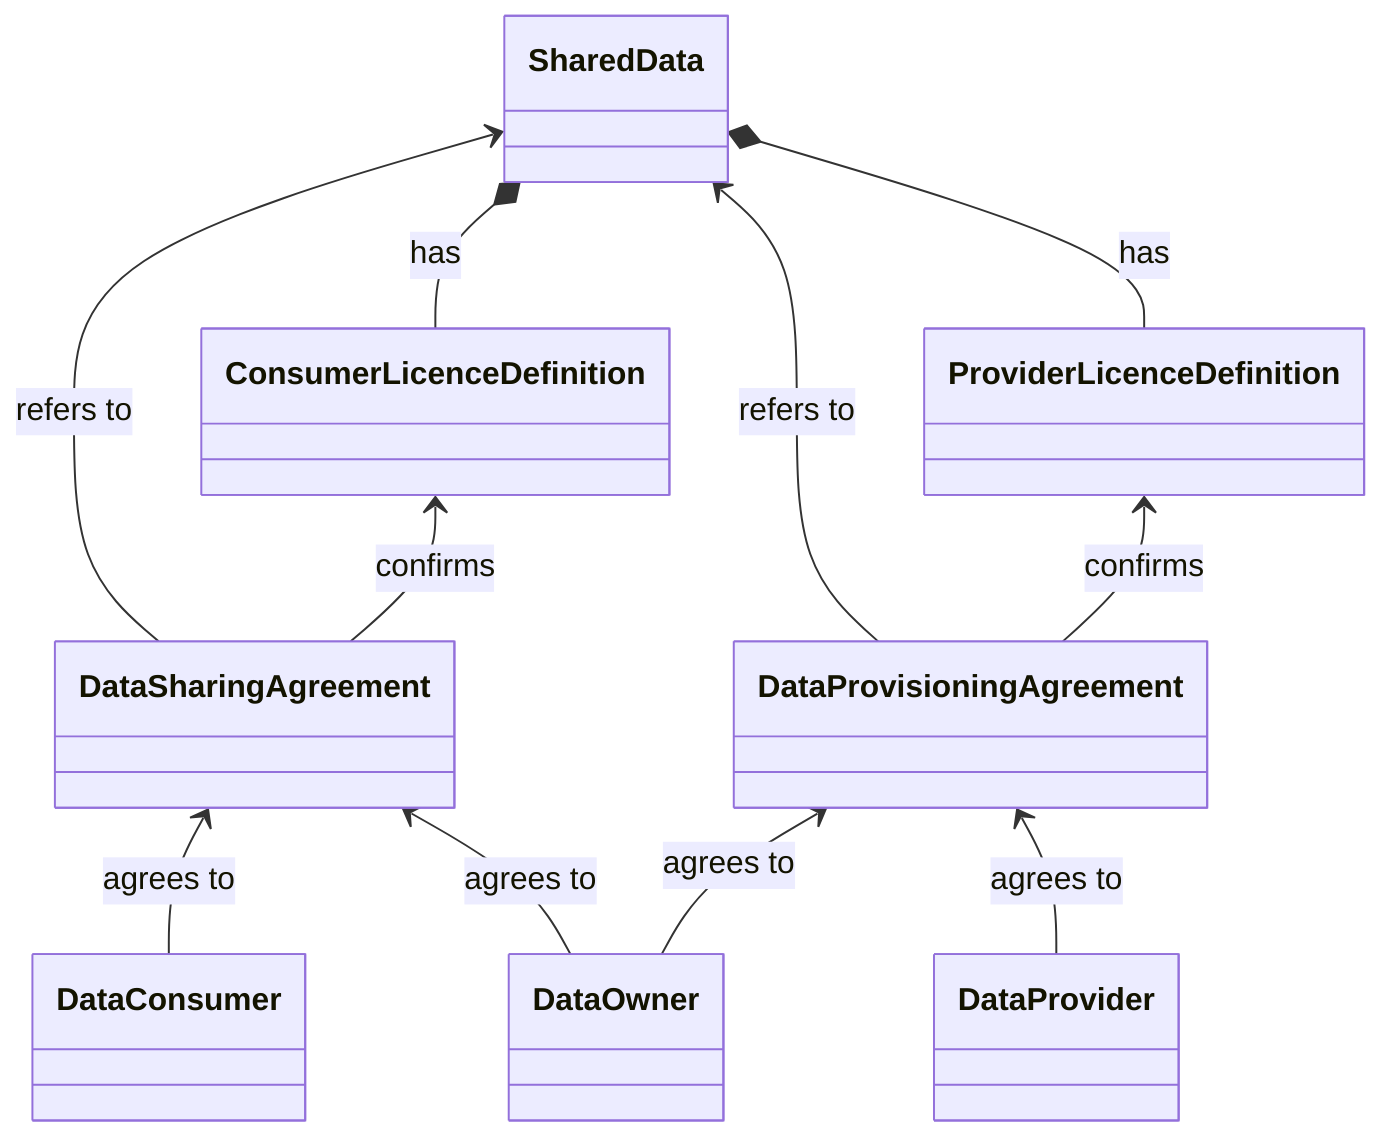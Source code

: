 classDiagram
SharedData *-- ConsumerLicenceDefinition: has
SharedData *-- ProviderLicenceDefinition: has
DataSharingAgreement <-- DataConsumer: agrees to
DataSharingAgreement <-- DataOwner: agrees to
SharedData <-- DataSharingAgreement: refers to
DataProvisioningAgreement <-- DataProvider: agrees to
DataProvisioningAgreement <-- DataOwner: agrees to
SharedData <-- DataProvisioningAgreement: refers to  
ProviderLicenceDefinition <-- DataProvisioningAgreement: confirms
ConsumerLicenceDefinition <-- DataSharingAgreement : confirms
class DataSharingAgreement
class DataProvisioningAgreement
class SharedData
class DataProvider
class DataOwner
class DataConsumer
class ProviderLicenceDefinition
class ConsumerLicenceDefinition